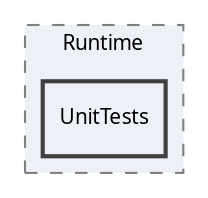 digraph "UnitTests"
{
 // LATEX_PDF_SIZE
  edge [fontname="Calibrii",fontsize="10",labelfontname="Calibrii",labelfontsize="10"];
  node [fontname="Calibrii",fontsize="10",shape=record];
  compound=true
  subgraph clusterdir_986a059e7bfcc3c70acbbcf04d55a08e {
    graph [ bgcolor="#edf0f7", pencolor="grey50", style="filled,dashed,", label="Runtime", fontname="Calibrii", fontsize="10", URL="dir_986a059e7bfcc3c70acbbcf04d55a08e.html"]
  dir_c1b19a0a2139df625e1ec029cd4f9b35 [shape=box, label="UnitTests", style="filled,bold,", fillcolor="#edf0f7", color="grey25", URL="dir_c1b19a0a2139df625e1ec029cd4f9b35.html"];
  }
}
